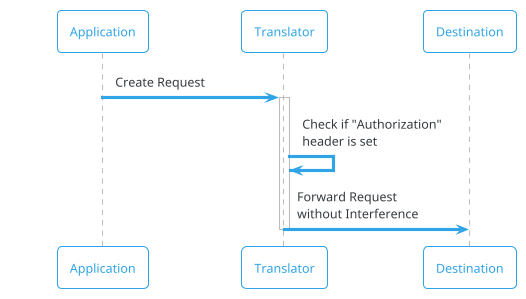 @startuml
!theme cerulean-outline

participant "Application" as a
participant "Translator" as t
participant "Destination" as d

a -> t: Create Request
activate t
    t -> t: Check if "Authorization"\nheader is set
    t -> d: Forward Request\nwithout Interference
deactivate t

@enduml
